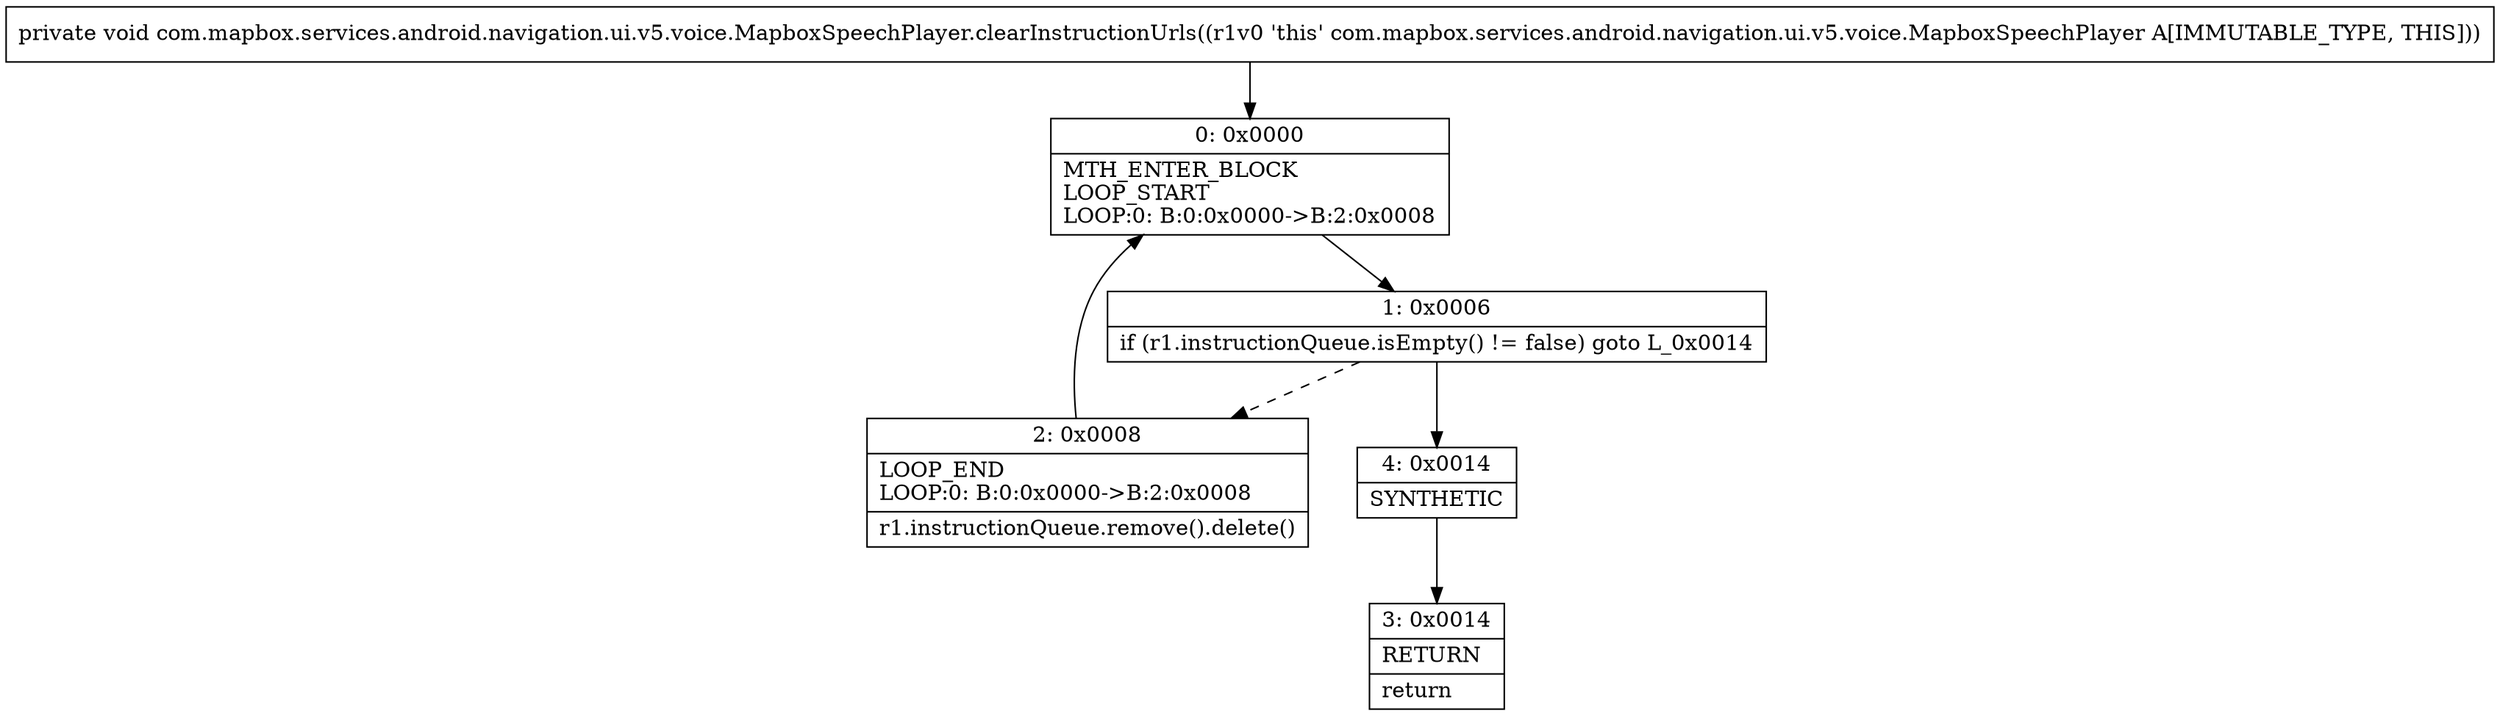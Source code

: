 digraph "CFG forcom.mapbox.services.android.navigation.ui.v5.voice.MapboxSpeechPlayer.clearInstructionUrls()V" {
Node_0 [shape=record,label="{0\:\ 0x0000|MTH_ENTER_BLOCK\lLOOP_START\lLOOP:0: B:0:0x0000\-\>B:2:0x0008\l}"];
Node_1 [shape=record,label="{1\:\ 0x0006|if (r1.instructionQueue.isEmpty() != false) goto L_0x0014\l}"];
Node_2 [shape=record,label="{2\:\ 0x0008|LOOP_END\lLOOP:0: B:0:0x0000\-\>B:2:0x0008\l|r1.instructionQueue.remove().delete()\l}"];
Node_3 [shape=record,label="{3\:\ 0x0014|RETURN\l|return\l}"];
Node_4 [shape=record,label="{4\:\ 0x0014|SYNTHETIC\l}"];
MethodNode[shape=record,label="{private void com.mapbox.services.android.navigation.ui.v5.voice.MapboxSpeechPlayer.clearInstructionUrls((r1v0 'this' com.mapbox.services.android.navigation.ui.v5.voice.MapboxSpeechPlayer A[IMMUTABLE_TYPE, THIS])) }"];
MethodNode -> Node_0;
Node_0 -> Node_1;
Node_1 -> Node_2[style=dashed];
Node_1 -> Node_4;
Node_2 -> Node_0;
Node_4 -> Node_3;
}

